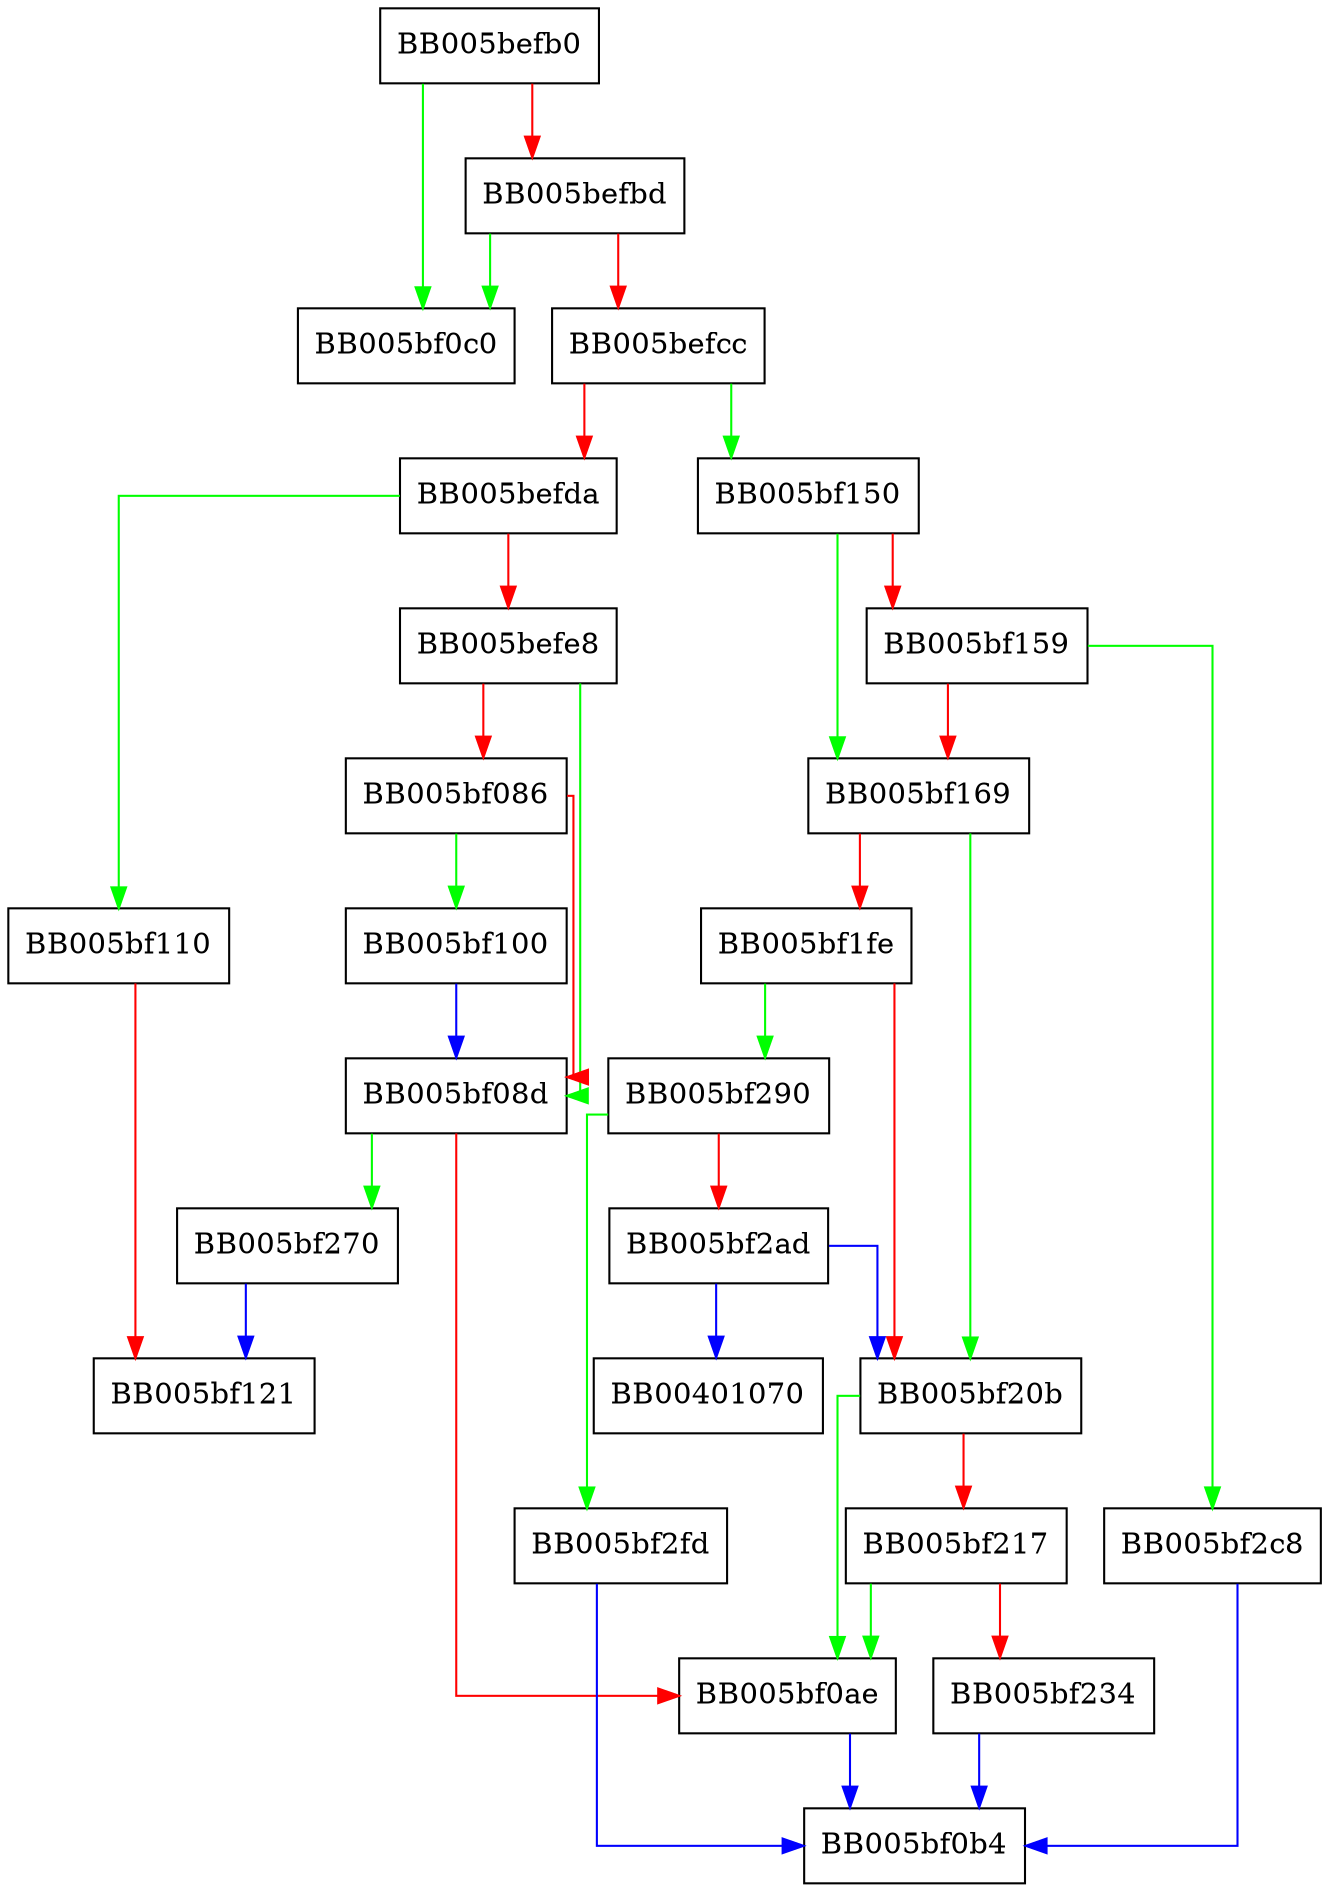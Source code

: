 digraph EVP_CIPHER_CTX_copy {
  node [shape="box"];
  graph [splines=ortho];
  BB005befb0 -> BB005bf0c0 [color="green"];
  BB005befb0 -> BB005befbd [color="red"];
  BB005befbd -> BB005bf0c0 [color="green"];
  BB005befbd -> BB005befcc [color="red"];
  BB005befcc -> BB005bf150 [color="green"];
  BB005befcc -> BB005befda [color="red"];
  BB005befda -> BB005bf110 [color="green"];
  BB005befda -> BB005befe8 [color="red"];
  BB005befe8 -> BB005bf08d [color="green"];
  BB005befe8 -> BB005bf086 [color="red"];
  BB005bf086 -> BB005bf100 [color="green"];
  BB005bf086 -> BB005bf08d [color="red"];
  BB005bf08d -> BB005bf270 [color="green"];
  BB005bf08d -> BB005bf0ae [color="red"];
  BB005bf0ae -> BB005bf0b4 [color="blue"];
  BB005bf100 -> BB005bf08d [color="blue"];
  BB005bf110 -> BB005bf121 [color="red"];
  BB005bf150 -> BB005bf169 [color="green"];
  BB005bf150 -> BB005bf159 [color="red"];
  BB005bf159 -> BB005bf2c8 [color="green"];
  BB005bf159 -> BB005bf169 [color="red"];
  BB005bf169 -> BB005bf20b [color="green"];
  BB005bf169 -> BB005bf1fe [color="red"];
  BB005bf1fe -> BB005bf290 [color="green"];
  BB005bf1fe -> BB005bf20b [color="red"];
  BB005bf20b -> BB005bf0ae [color="green"];
  BB005bf20b -> BB005bf217 [color="red"];
  BB005bf217 -> BB005bf0ae [color="green"];
  BB005bf217 -> BB005bf234 [color="red"];
  BB005bf234 -> BB005bf0b4 [color="blue"];
  BB005bf270 -> BB005bf121 [color="blue"];
  BB005bf290 -> BB005bf2fd [color="green"];
  BB005bf290 -> BB005bf2ad [color="red"];
  BB005bf2ad -> BB00401070 [color="blue"];
  BB005bf2ad -> BB005bf20b [color="blue"];
  BB005bf2c8 -> BB005bf0b4 [color="blue"];
  BB005bf2fd -> BB005bf0b4 [color="blue"];
}